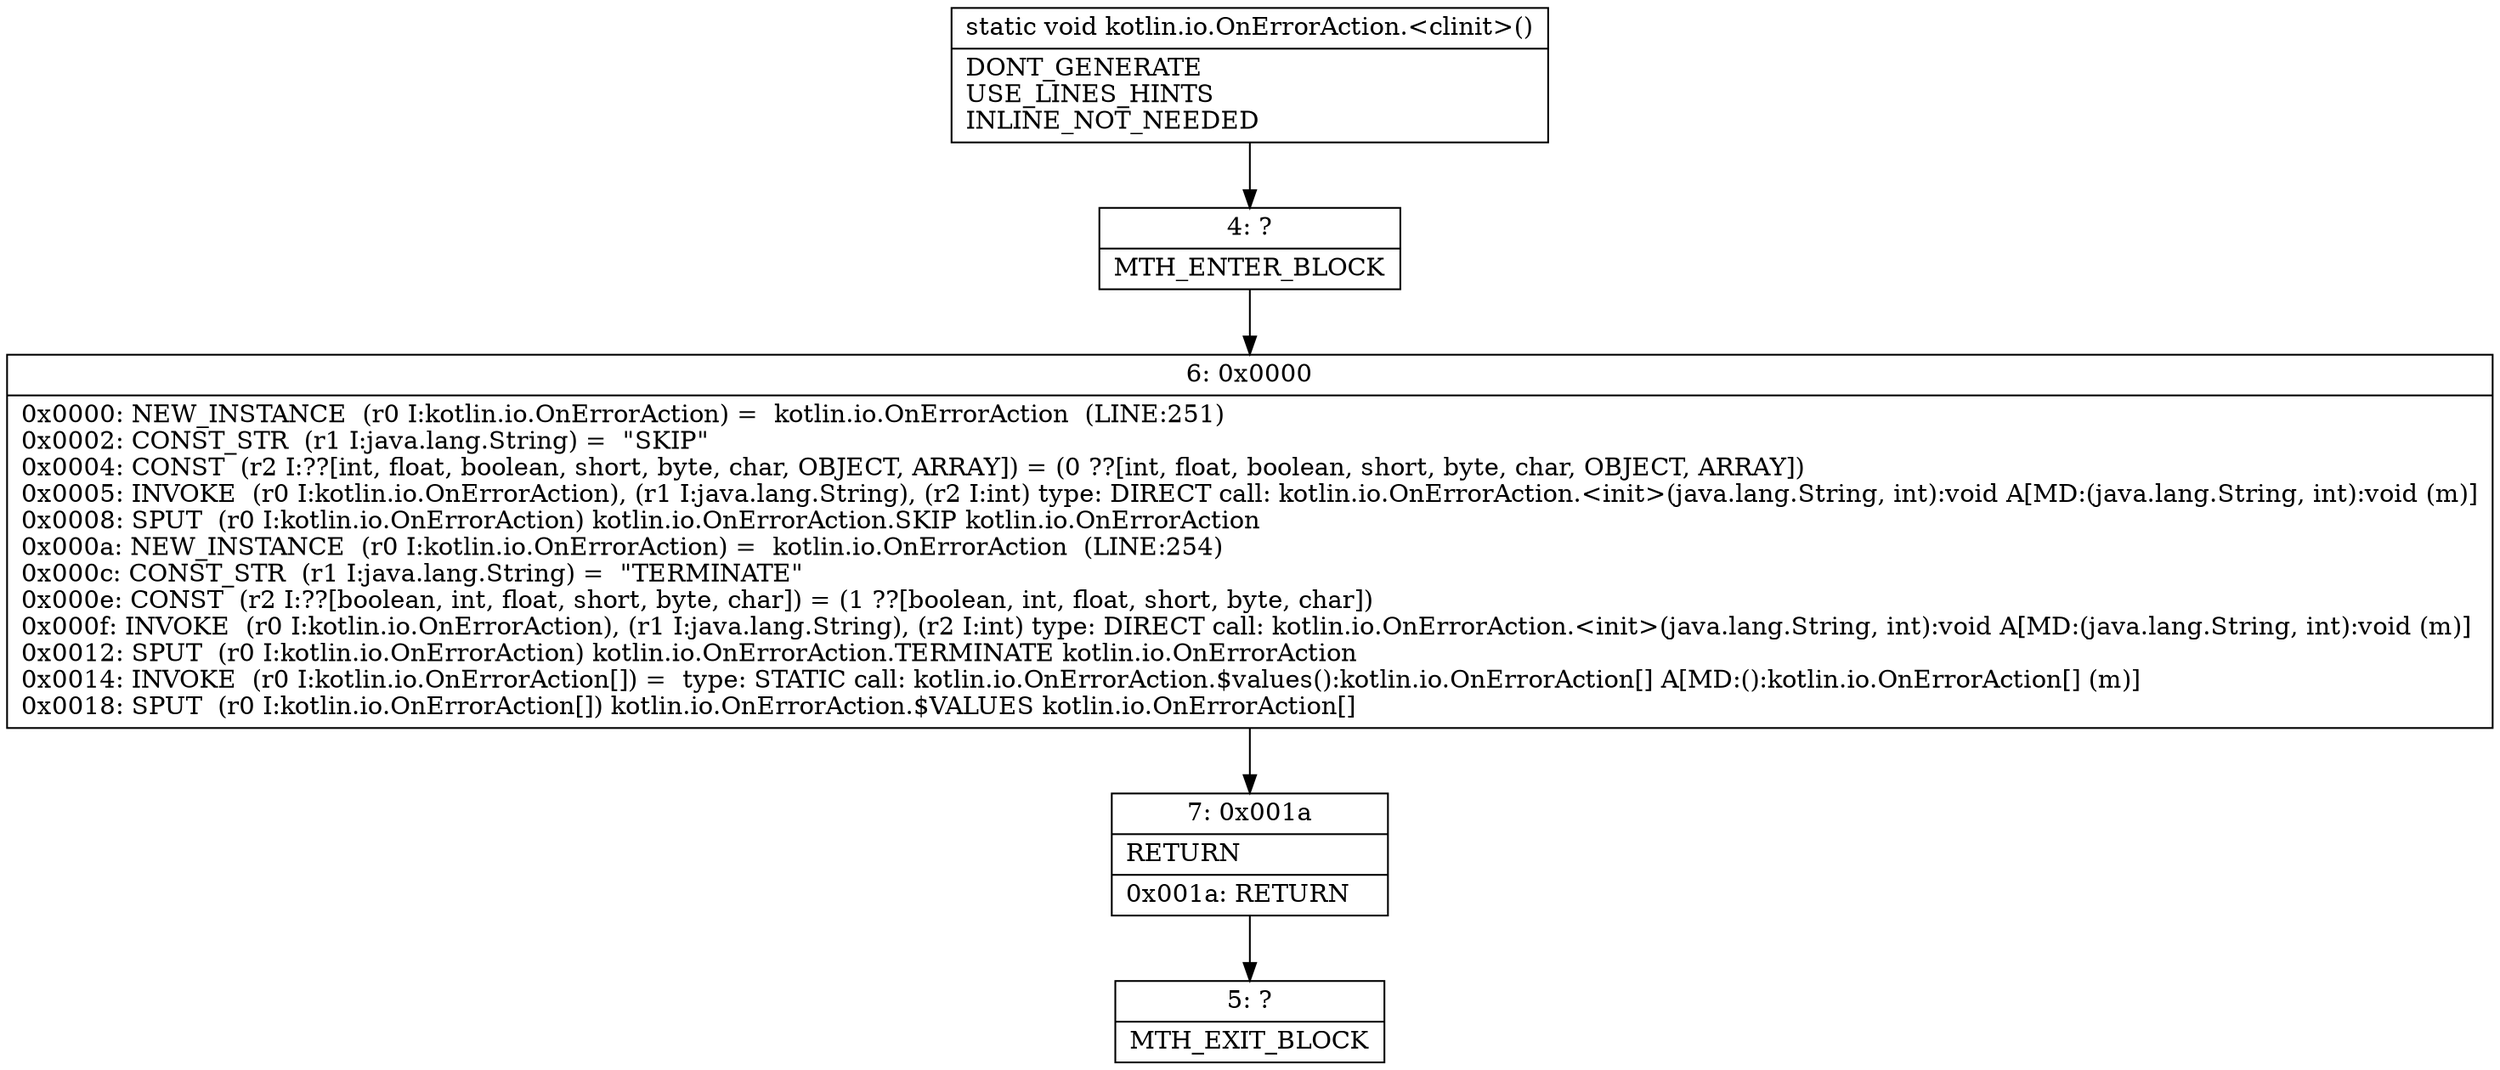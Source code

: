 digraph "CFG forkotlin.io.OnErrorAction.\<clinit\>()V" {
Node_4 [shape=record,label="{4\:\ ?|MTH_ENTER_BLOCK\l}"];
Node_6 [shape=record,label="{6\:\ 0x0000|0x0000: NEW_INSTANCE  (r0 I:kotlin.io.OnErrorAction) =  kotlin.io.OnErrorAction  (LINE:251)\l0x0002: CONST_STR  (r1 I:java.lang.String) =  \"SKIP\" \l0x0004: CONST  (r2 I:??[int, float, boolean, short, byte, char, OBJECT, ARRAY]) = (0 ??[int, float, boolean, short, byte, char, OBJECT, ARRAY]) \l0x0005: INVOKE  (r0 I:kotlin.io.OnErrorAction), (r1 I:java.lang.String), (r2 I:int) type: DIRECT call: kotlin.io.OnErrorAction.\<init\>(java.lang.String, int):void A[MD:(java.lang.String, int):void (m)]\l0x0008: SPUT  (r0 I:kotlin.io.OnErrorAction) kotlin.io.OnErrorAction.SKIP kotlin.io.OnErrorAction \l0x000a: NEW_INSTANCE  (r0 I:kotlin.io.OnErrorAction) =  kotlin.io.OnErrorAction  (LINE:254)\l0x000c: CONST_STR  (r1 I:java.lang.String) =  \"TERMINATE\" \l0x000e: CONST  (r2 I:??[boolean, int, float, short, byte, char]) = (1 ??[boolean, int, float, short, byte, char]) \l0x000f: INVOKE  (r0 I:kotlin.io.OnErrorAction), (r1 I:java.lang.String), (r2 I:int) type: DIRECT call: kotlin.io.OnErrorAction.\<init\>(java.lang.String, int):void A[MD:(java.lang.String, int):void (m)]\l0x0012: SPUT  (r0 I:kotlin.io.OnErrorAction) kotlin.io.OnErrorAction.TERMINATE kotlin.io.OnErrorAction \l0x0014: INVOKE  (r0 I:kotlin.io.OnErrorAction[]) =  type: STATIC call: kotlin.io.OnErrorAction.$values():kotlin.io.OnErrorAction[] A[MD:():kotlin.io.OnErrorAction[] (m)]\l0x0018: SPUT  (r0 I:kotlin.io.OnErrorAction[]) kotlin.io.OnErrorAction.$VALUES kotlin.io.OnErrorAction[] \l}"];
Node_7 [shape=record,label="{7\:\ 0x001a|RETURN\l|0x001a: RETURN   \l}"];
Node_5 [shape=record,label="{5\:\ ?|MTH_EXIT_BLOCK\l}"];
MethodNode[shape=record,label="{static void kotlin.io.OnErrorAction.\<clinit\>()  | DONT_GENERATE\lUSE_LINES_HINTS\lINLINE_NOT_NEEDED\l}"];
MethodNode -> Node_4;Node_4 -> Node_6;
Node_6 -> Node_7;
Node_7 -> Node_5;
}

